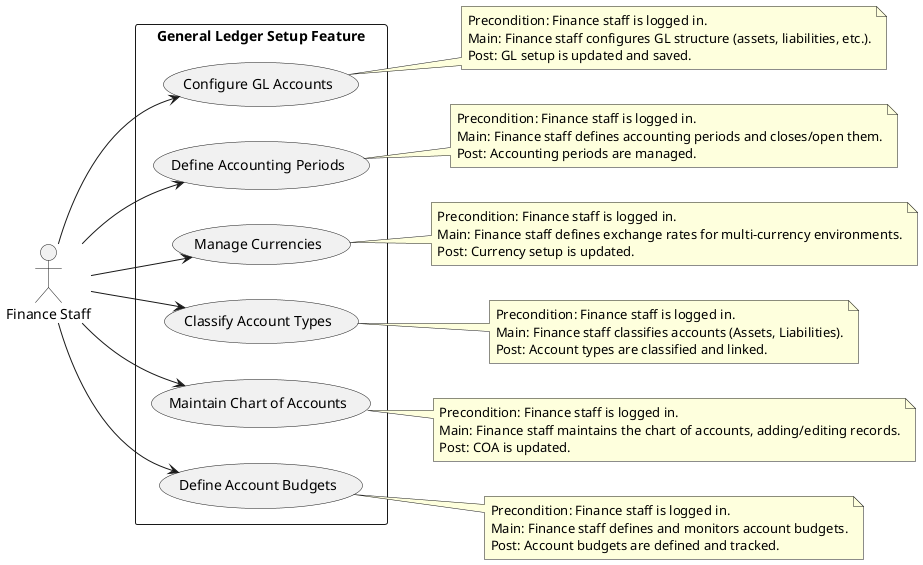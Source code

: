 @startuml
left to right direction

actor "Finance Staff" as Finance

rectangle "General Ledger Setup Feature" as System {
    usecase "Configure GL Accounts" as UC_ConfigureGL
    usecase "Define Accounting Periods" as UC_PeriodSetup
    usecase "Manage Currencies" as UC_CurrencySetup
    usecase "Classify Account Types" as UC_AccountTypeSetup
    usecase "Maintain Chart of Accounts" as UC_COASetup
    usecase "Define Account Budgets" as UC_BudgetSetup
}

Finance --> UC_ConfigureGL
Finance --> UC_PeriodSetup
Finance --> UC_CurrencySetup
Finance --> UC_AccountTypeSetup
Finance --> UC_COASetup
Finance --> UC_BudgetSetup

note right of UC_ConfigureGL
    Precondition: Finance staff is logged in.
    Main: Finance staff configures GL structure (assets, liabilities, etc.).
    Post: GL setup is updated and saved.
end note

note right of UC_PeriodSetup
    Precondition: Finance staff is logged in.
    Main: Finance staff defines accounting periods and closes/open them.
    Post: Accounting periods are managed.
end note

note right of UC_CurrencySetup
    Precondition: Finance staff is logged in.
    Main: Finance staff defines exchange rates for multi-currency environments.
    Post: Currency setup is updated.
end note

note right of UC_AccountTypeSetup
    Precondition: Finance staff is logged in.
    Main: Finance staff classifies accounts (Assets, Liabilities).
    Post: Account types are classified and linked.
end note

note right of UC_COASetup
    Precondition: Finance staff is logged in.
    Main: Finance staff maintains the chart of accounts, adding/editing records.
    Post: COA is updated.
end note

note right of UC_BudgetSetup
    Precondition: Finance staff is logged in.
    Main: Finance staff defines and monitors account budgets.
    Post: Account budgets are defined and tracked.
end note

@enduml
